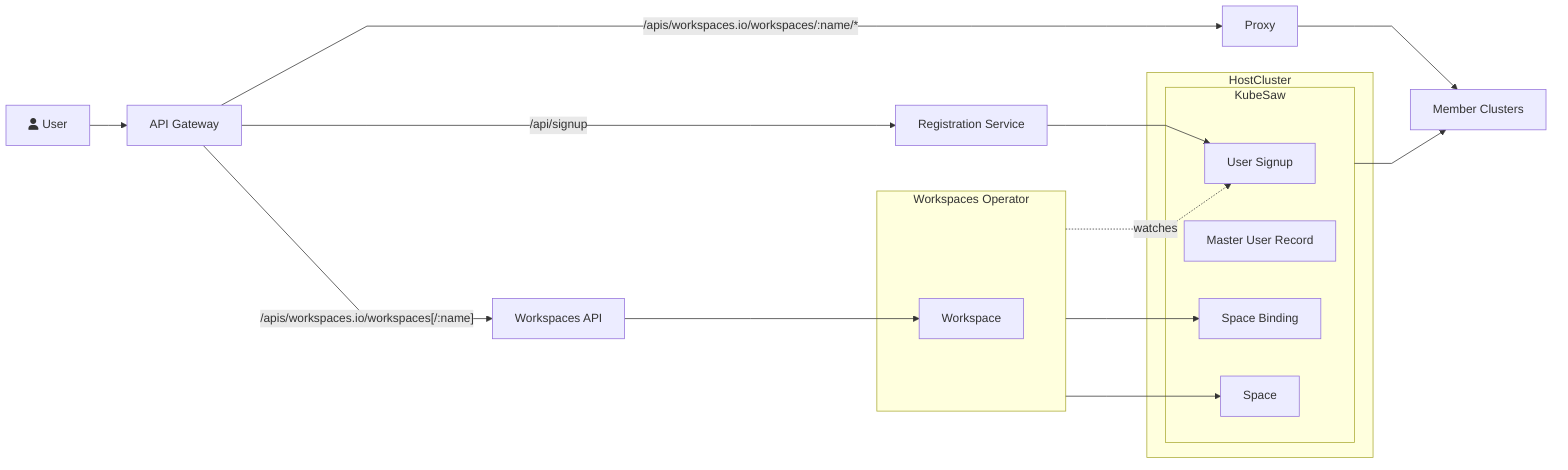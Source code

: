 flowchart LR

  U["fa:fa-user User"]

  AG["API Gateway"]
  RS["Registration Service"]
  P["Proxy"]
  WA["Workspaces API"]

  MC["Member Clusters"]

  subgraph WO["Workspaces Operator"]
    direction TB
    W["Workspace"]
  end


  subgraph HostCluster
    direction TB
    subgraph KubeSaw
      direction TB
      US["User Signup"]
      MUR["Master User Record"]
      SB["Space Binding"]
      S["Space"]
    end
  end

  U --> AG
  AG -- "/api/signup" --> RS
  AG -- "/apis/workspaces.io/workspaces/:name/*" --> P
  AG -- "/apis/workspaces.io/workspaces[/:name]" --> WA

  RS --> US
  WO --> S
  WO --> SB
  WO -. "watches" .-> US

  WA --> W

  P --> MC
  KubeSaw --> MC
  
%%{init: {'flowchart': {'curve': 'linear'}}}%%
